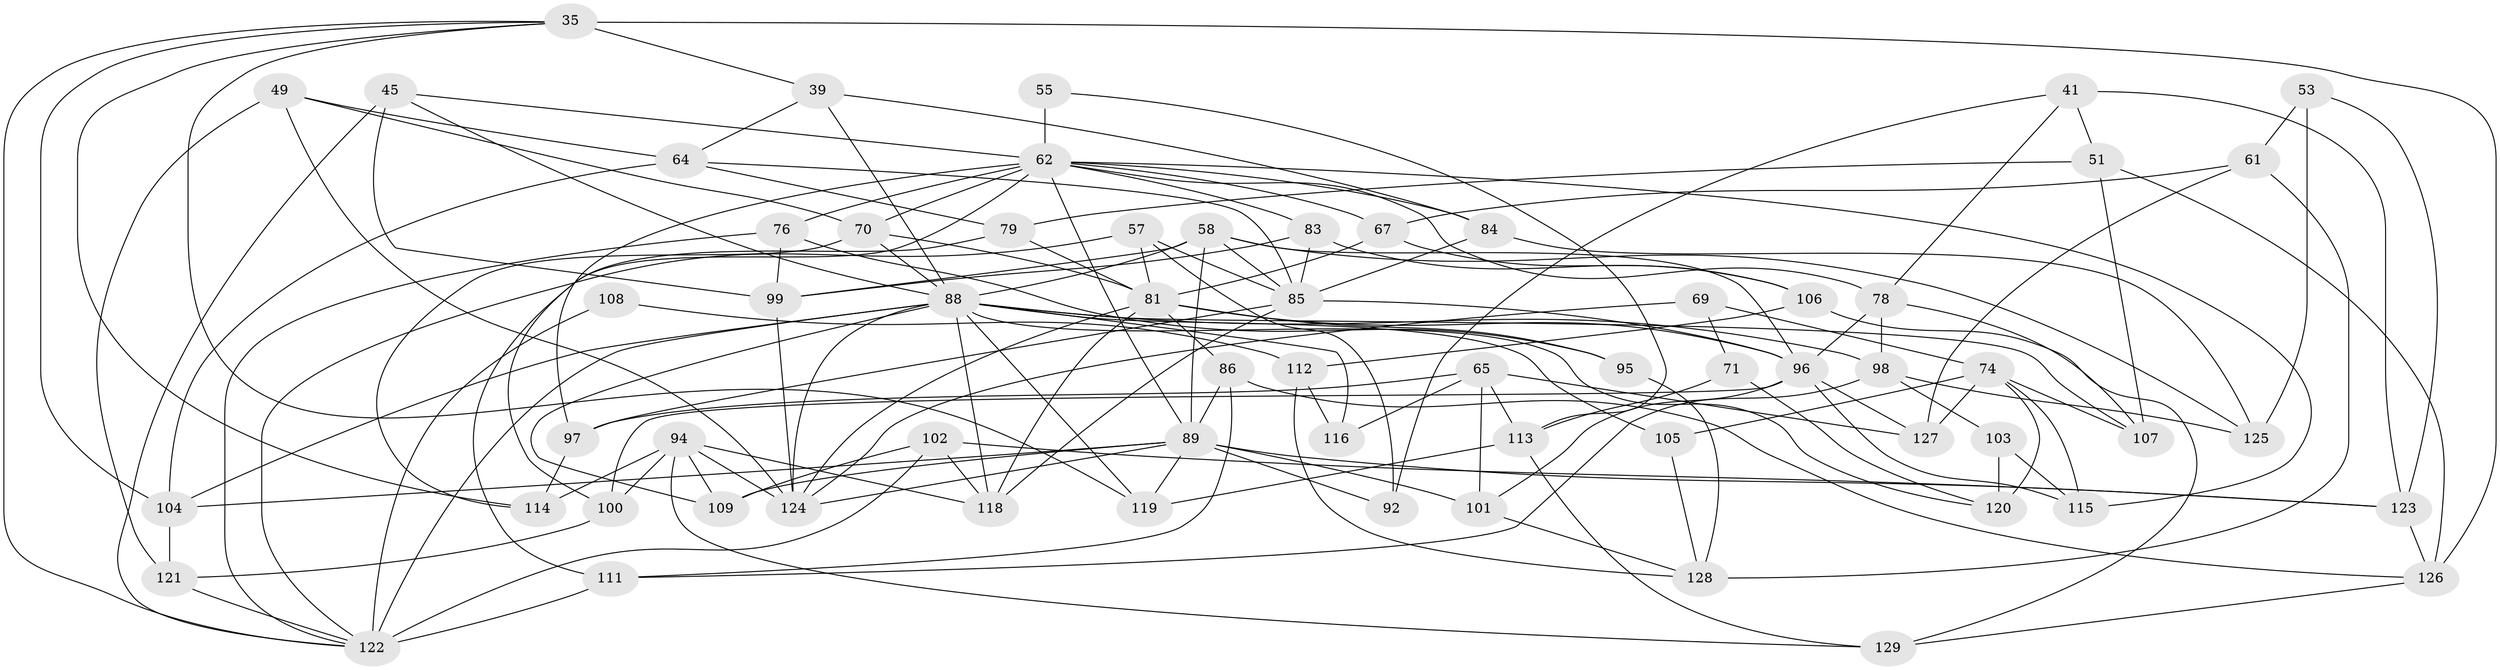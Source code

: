 // original degree distribution, {4: 1.0}
// Generated by graph-tools (version 1.1) at 2025/59/03/09/25 04:59:30]
// undirected, 64 vertices, 155 edges
graph export_dot {
graph [start="1"]
  node [color=gray90,style=filled];
  35 [super="+3+22"];
  39 [super="+23"];
  41;
  45;
  49;
  51;
  53;
  55;
  57 [super="+2"];
  58 [super="+38"];
  61;
  62 [super="+5+56+50"];
  64 [super="+1"];
  65 [super="+63"];
  67;
  69;
  70 [super="+18+20+36"];
  71;
  74 [super="+15+25"];
  76;
  78 [super="+10"];
  79;
  81 [super="+42"];
  83;
  84;
  85 [super="+6+77"];
  86;
  88 [super="+34+59+52+80"];
  89 [super="+4+30+54"];
  92;
  94 [super="+14+17"];
  95;
  96 [super="+24+87"];
  97;
  98 [super="+66"];
  99 [super="+8"];
  100;
  101;
  102;
  103;
  104 [super="+7"];
  105;
  106;
  107 [super="+60"];
  108;
  109 [super="+82+43"];
  111 [super="+73"];
  112;
  113 [super="+12"];
  114;
  115;
  116;
  118 [super="+90"];
  119;
  120 [super="+33"];
  121;
  122 [super="+46+117"];
  123 [super="+110"];
  124 [super="+75+68"];
  125 [super="+26"];
  126 [super="+72"];
  127;
  128 [super="+91"];
  129;
  35 -- 119;
  35 -- 104;
  35 -- 114;
  35 -- 126 [weight=2];
  35 -- 39 [weight=2];
  35 -- 122;
  39 -- 84;
  39 -- 64;
  39 -- 88 [weight=2];
  41 -- 92;
  41 -- 51;
  41 -- 123;
  41 -- 78;
  45 -- 62;
  45 -- 99;
  45 -- 122;
  45 -- 88;
  49 -- 121;
  49 -- 124;
  49 -- 64;
  49 -- 70;
  51 -- 79;
  51 -- 107;
  51 -- 126;
  53 -- 125 [weight=2];
  53 -- 123;
  53 -- 61;
  55 -- 62 [weight=3];
  55 -- 113;
  57 -- 122 [weight=2];
  57 -- 92 [weight=2];
  57 -- 85;
  57 -- 81;
  58 -- 125;
  58 -- 96;
  58 -- 88;
  58 -- 89;
  58 -- 99;
  58 -- 85;
  61 -- 67;
  61 -- 127;
  61 -- 128;
  62 -- 83;
  62 -- 97;
  62 -- 67;
  62 -- 70 [weight=3];
  62 -- 111;
  62 -- 115;
  62 -- 84;
  62 -- 76;
  62 -- 78;
  62 -- 89;
  64 -- 79;
  64 -- 104 [weight=2];
  64 -- 85;
  65 -- 116 [weight=2];
  65 -- 101;
  65 -- 97;
  65 -- 113;
  65 -- 127;
  67 -- 106;
  67 -- 81;
  69 -- 71;
  69 -- 74;
  69 -- 124 [weight=2];
  70 -- 114;
  70 -- 81 [weight=2];
  70 -- 88 [weight=3];
  71 -- 120;
  71 -- 113 [weight=2];
  74 -- 115;
  74 -- 105 [weight=2];
  74 -- 120 [weight=2];
  74 -- 127;
  74 -- 107;
  76 -- 95;
  76 -- 99;
  76 -- 122;
  78 -- 98 [weight=2];
  78 -- 96;
  78 -- 107;
  79 -- 100;
  79 -- 81;
  81 -- 86;
  81 -- 95;
  81 -- 96;
  81 -- 124;
  81 -- 118;
  83 -- 85;
  83 -- 99;
  83 -- 106;
  84 -- 125;
  84 -- 85;
  85 -- 97;
  85 -- 96;
  85 -- 118;
  86 -- 111;
  86 -- 89;
  86 -- 126;
  88 -- 116;
  88 -- 98 [weight=2];
  88 -- 107 [weight=3];
  88 -- 122;
  88 -- 105;
  88 -- 118 [weight=2];
  88 -- 119;
  88 -- 124;
  88 -- 104;
  88 -- 109 [weight=3];
  88 -- 120;
  89 -- 123 [weight=2];
  89 -- 92;
  89 -- 124;
  89 -- 109 [weight=2];
  89 -- 101;
  89 -- 119;
  89 -- 104;
  94 -- 109 [weight=2];
  94 -- 124 [weight=2];
  94 -- 114;
  94 -- 100;
  94 -- 118;
  94 -- 129;
  95 -- 128 [weight=2];
  96 -- 100;
  96 -- 115;
  96 -- 101;
  96 -- 127;
  97 -- 114;
  98 -- 125 [weight=2];
  98 -- 103;
  98 -- 111;
  99 -- 124 [weight=2];
  100 -- 121;
  101 -- 128;
  102 -- 118;
  102 -- 109;
  102 -- 123;
  102 -- 122;
  103 -- 115;
  103 -- 120 [weight=2];
  104 -- 121;
  105 -- 128;
  106 -- 129;
  106 -- 112;
  108 -- 112;
  108 -- 122 [weight=3];
  111 -- 122 [weight=3];
  112 -- 116;
  112 -- 128;
  113 -- 119;
  113 -- 129;
  121 -- 122;
  123 -- 126;
  126 -- 129;
}
